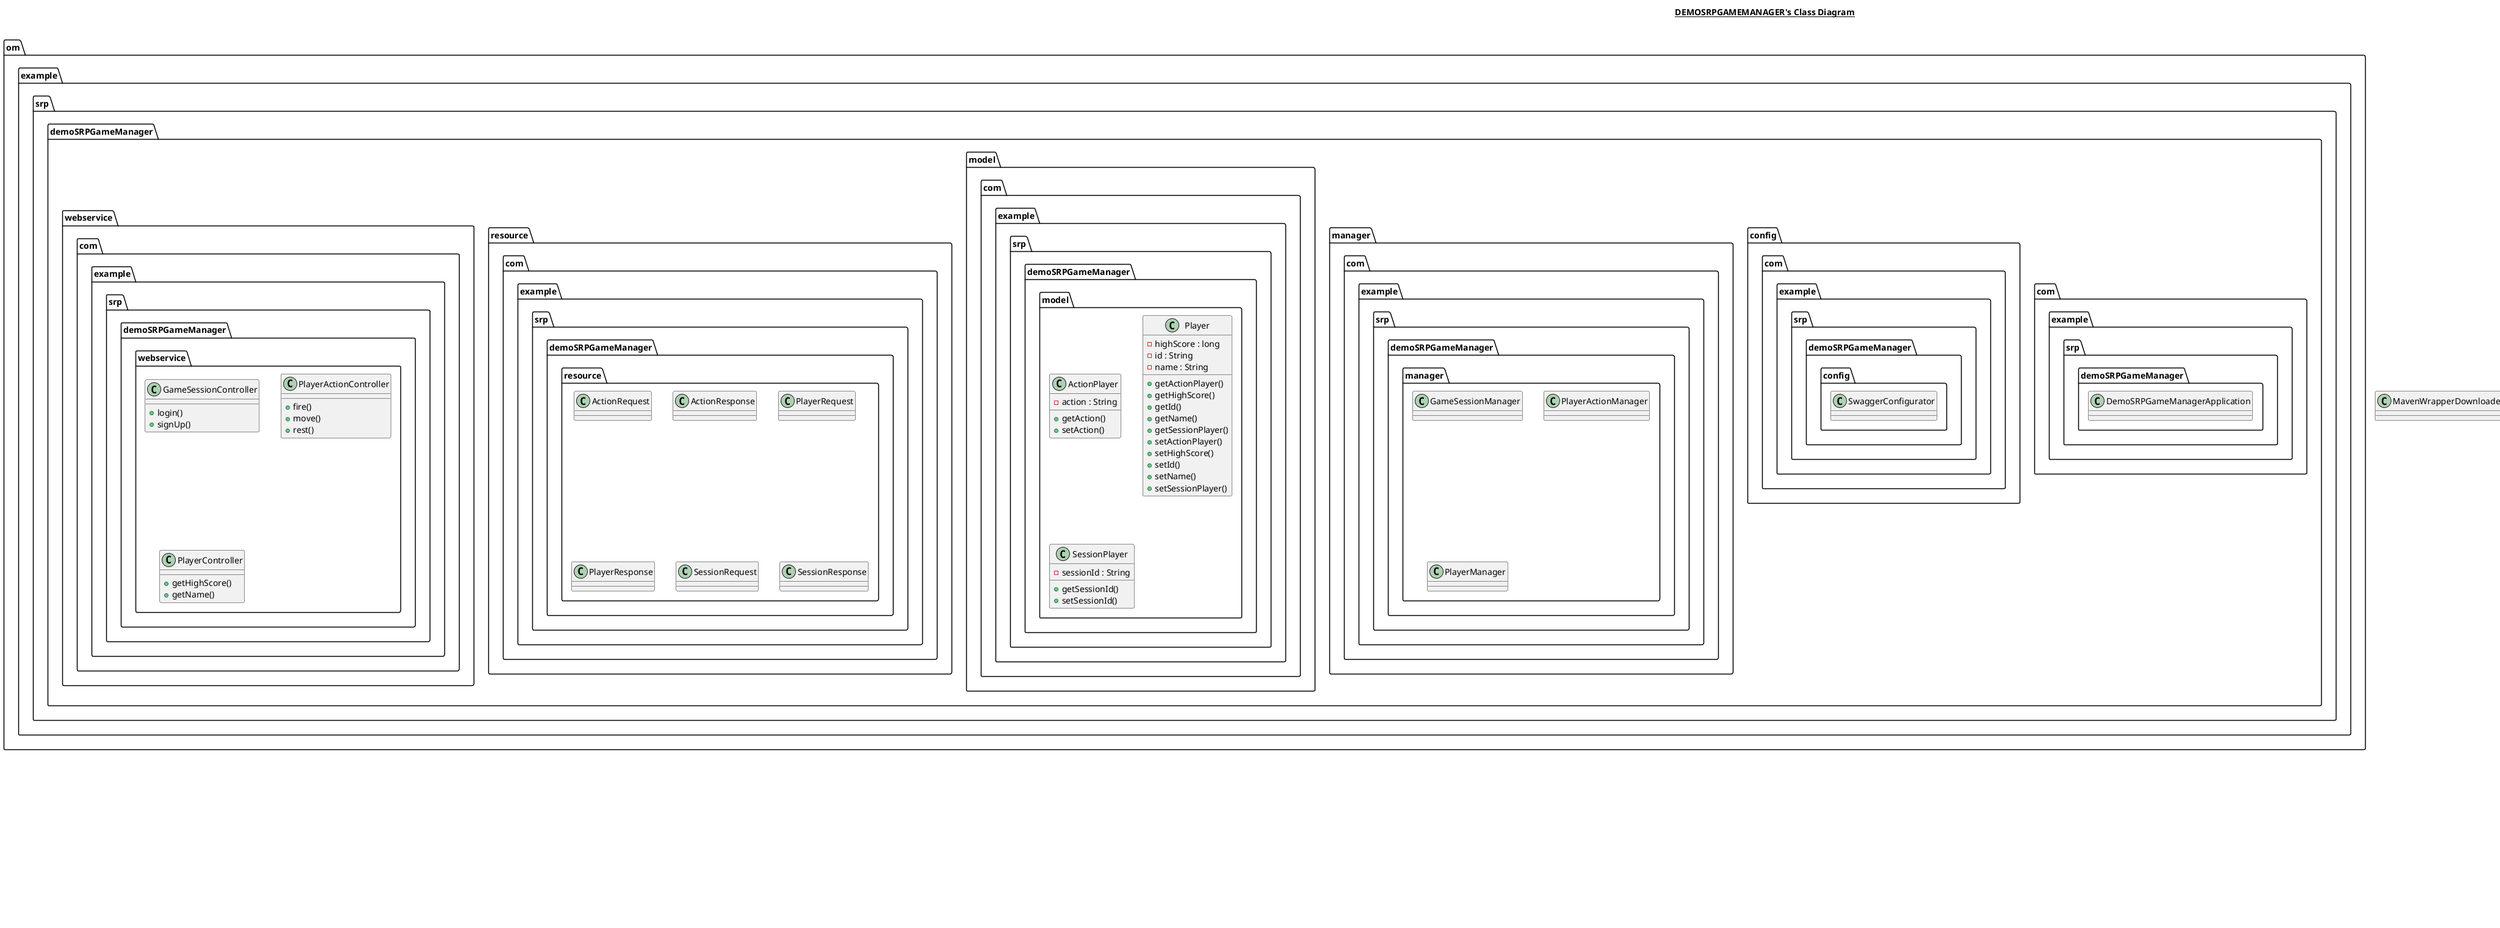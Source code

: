 @startuml
title __DEMOSRPGAMEMANAGER's Class Diagram__\n


    class MavenWrapperDownloader {
    }




    namespace om.example.srp.demoSRPGameManager {
      class com.example.srp.demoSRPGameManager.DemoSRPGameManagerApplication {
      }
    }




    namespace om.example.srp.demoSRPGameManager {
      namespace config {
        class com.example.srp.demoSRPGameManager.config.SwaggerConfigurator {
        }
      }
    }




    namespace om.example.srp.demoSRPGameManager {
      namespace manager {
        class com.example.srp.demoSRPGameManager.manager.GameSessionManager {
        }
      }
    }




    namespace om.example.srp.demoSRPGameManager {
      namespace manager {
        class com.example.srp.demoSRPGameManager.manager.PlayerActionManager {
        }
      }
    }




    namespace om.example.srp.demoSRPGameManager {
      namespace manager {
        class com.example.srp.demoSRPGameManager.manager.PlayerManager {
        }
      }
    }




    namespace om.example.srp.demoSRPGameManager {
      namespace model {
        class com.example.srp.demoSRPGameManager.model.ActionPlayer {
- action : String
+ getAction()
            + setAction()
        }
      }
    }




    namespace om.example.srp.demoSRPGameManager {
      namespace model {
        class com.example.srp.demoSRPGameManager.model.Player {
               - highScore : long
            - id : String
            - name : String
+ getActionPlayer()
            + getHighScore()
            + getId()
            + getName()
            + getSessionPlayer()
            + setActionPlayer()
            + setHighScore()
            + setId()
            + setName()
            + setSessionPlayer()
        }
      }
    }




    namespace om.example.srp.demoSRPGameManager {
      namespace model {
        class com.example.srp.demoSRPGameManager.model.SessionPlayer {
- sessionId : String
+ getSessionId()
+ setSessionId()
        }
      }
    }




    namespace om.example.srp.demoSRPGameManager {
      namespace resource {
        class com.example.srp.demoSRPGameManager.resource.ActionRequest {
        }
      }
    }




    namespace om.example.srp.demoSRPGameManager {
      namespace resource {
        class com.example.srp.demoSRPGameManager.resource.ActionResponse {
        }
      }
    }




    namespace om.example.srp.demoSRPGameManager {
      namespace resource {
        class com.example.srp.demoSRPGameManager.resource.PlayerRequest {
        }
      }
    }




    namespace om.example.srp.demoSRPGameManager {
      namespace resource {
        class com.example.srp.demoSRPGameManager.resource.PlayerResponse {
        }
      }
    }




    namespace om.example.srp.demoSRPGameManager {
      namespace resource {
        class com.example.srp.demoSRPGameManager.resource.SessionRequest {
        }
      }
    }




    namespace om.example.srp.demoSRPGameManager {
      namespace resource {
        class com.example.srp.demoSRPGameManager.resource.SessionResponse {
        }
      }
    }




    namespace om.example.srp.demoSRPGameManager {
      namespace webservice {
        class com.example.srp.demoSRPGameManager.webservice.GameSessionController {
             + login()
            + signUp()
        }
      }
    }




    namespace om.example.srp.demoSRPGameManager {
      namespace webservice {
        class com.example.srp.demoSRPGameManager.webservice.PlayerActionController {
             + fire()
            + move()
            + rest()
        }
      }
    }




    namespace om.example.srp.demoSRPGameManager {
      namespace webservice {
        class com.example.srp.demoSRPGameManager.webservice.PlayerController {
           + getHighScore()
            + getName()
        }
      }
    }



  com.example.srp.demoSRPGameManager.model.Player o-- com.example.srp.demoSRPGameManager.model.ActionPlayer : actionPlayer
  com.example.srp.demoSRPGameManager.model.Player o-- com.example.srp.demoSRPGameManager.model.SessionPlayer : sessionPlayer
  com.example.srp.demoSRPGameManager.resource.ActionRequest o-- com.example.srp.demoSRPGameManager.model.Player : player
  com.example.srp.demoSRPGameManager.resource.ActionResponse o-- com.example.srp.demoSRPGameManager.model.Player : player
  com.example.srp.demoSRPGameManager.resource.PlayerRequest o-- com.example.srp.demoSRPGameManager.model.Player : player
  com.example.srp.demoSRPGameManager.resource.SessionRequest o-- com.example.srp.demoSRPGameManager.model.Player : player
  com.example.srp.demoSRPGameManager.resource.SessionResponse o-- com.example.srp.demoSRPGameManager.model.Player : player
  com.example.srp.demoSRPGameManager.webservice.GameSessionController o-- com.example.srp.demoSRPGameManager.manager.GameSessionManager : gameSessionManager
  com.example.srp.demoSRPGameManager.webservice.PlayerActionController o-- com.example.srp.demoSRPGameManager.manager.PlayerActionManager : playerActionManager
  com.example.srp.demoSRPGameManager.webservice.PlayerController o-- com.example.srp.demoSRPGameManager.manager.PlayerManager : playerManager


right footer


PlantUML diagram generated by SketchIt! (https://bitbucket.org/pmesmeur/sketch.it)
For more information about this tool, please contact philippe.mesmeur@gmail.com
endfooter
@enduml